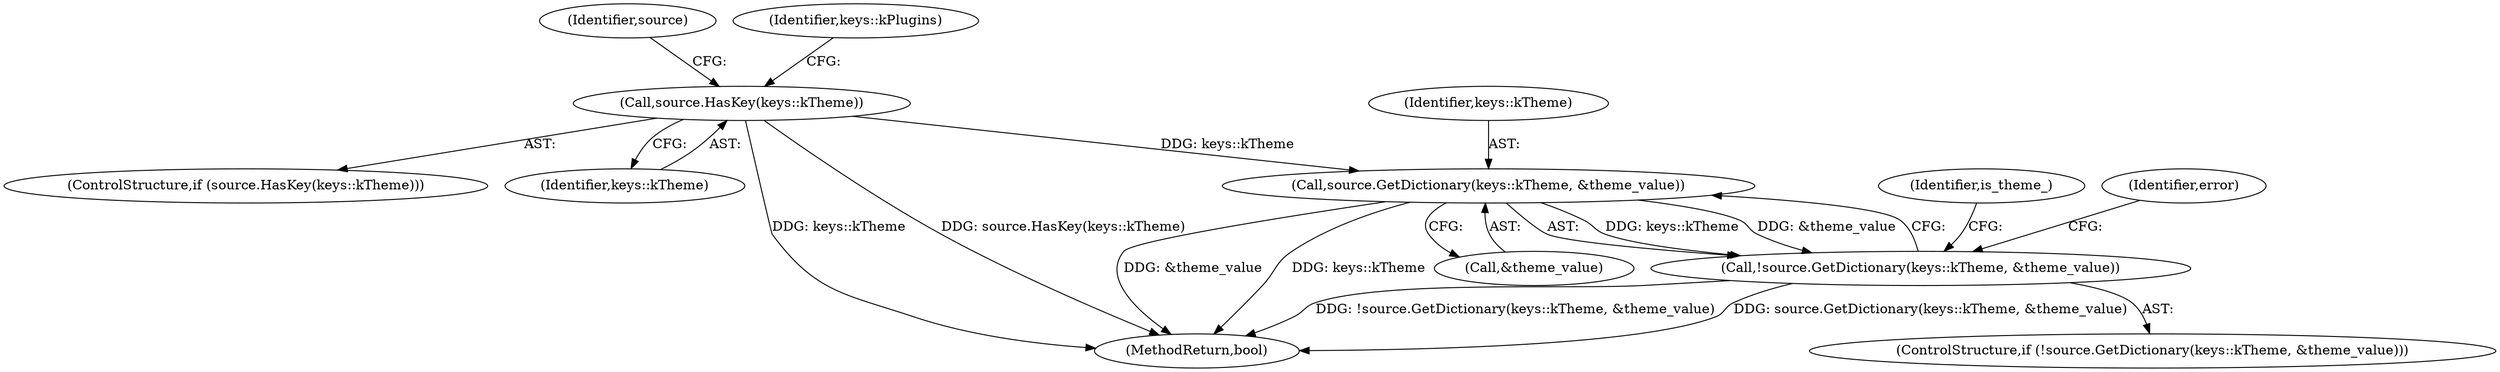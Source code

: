 digraph "0_Chrome_c63f2b7fe4fe2977f858a8e36d5f48db17eff2e7_30@pointer" {
"1000516" [label="(Call,source.GetDictionary(keys::kTheme, &theme_value))"];
"1000497" [label="(Call,source.HasKey(keys::kTheme))"];
"1000515" [label="(Call,!source.GetDictionary(keys::kTheme, &theme_value))"];
"1000517" [label="(Identifier,keys::kTheme)"];
"1000502" [label="(Identifier,source)"];
"1000514" [label="(ControlStructure,if (!source.GetDictionary(keys::kTheme, &theme_value)))"];
"1000497" [label="(Call,source.HasKey(keys::kTheme))"];
"1000496" [label="(ControlStructure,if (source.HasKey(keys::kTheme)))"];
"1000498" [label="(Identifier,keys::kTheme)"];
"1000515" [label="(Call,!source.GetDictionary(keys::kTheme, &theme_value))"];
"1002448" [label="(MethodReturn,bool)"];
"1000732" [label="(Identifier,keys::kPlugins)"];
"1000528" [label="(Identifier,is_theme_)"];
"1000523" [label="(Identifier,error)"];
"1000516" [label="(Call,source.GetDictionary(keys::kTheme, &theme_value))"];
"1000518" [label="(Call,&theme_value)"];
"1000516" -> "1000515"  [label="AST: "];
"1000516" -> "1000518"  [label="CFG: "];
"1000517" -> "1000516"  [label="AST: "];
"1000518" -> "1000516"  [label="AST: "];
"1000515" -> "1000516"  [label="CFG: "];
"1000516" -> "1002448"  [label="DDG: &theme_value"];
"1000516" -> "1002448"  [label="DDG: keys::kTheme"];
"1000516" -> "1000515"  [label="DDG: keys::kTheme"];
"1000516" -> "1000515"  [label="DDG: &theme_value"];
"1000497" -> "1000516"  [label="DDG: keys::kTheme"];
"1000497" -> "1000496"  [label="AST: "];
"1000497" -> "1000498"  [label="CFG: "];
"1000498" -> "1000497"  [label="AST: "];
"1000502" -> "1000497"  [label="CFG: "];
"1000732" -> "1000497"  [label="CFG: "];
"1000497" -> "1002448"  [label="DDG: keys::kTheme"];
"1000497" -> "1002448"  [label="DDG: source.HasKey(keys::kTheme)"];
"1000515" -> "1000514"  [label="AST: "];
"1000523" -> "1000515"  [label="CFG: "];
"1000528" -> "1000515"  [label="CFG: "];
"1000515" -> "1002448"  [label="DDG: !source.GetDictionary(keys::kTheme, &theme_value)"];
"1000515" -> "1002448"  [label="DDG: source.GetDictionary(keys::kTheme, &theme_value)"];
}
